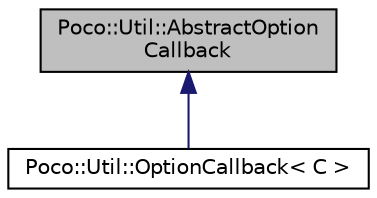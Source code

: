 digraph "Poco::Util::AbstractOptionCallback"
{
 // LATEX_PDF_SIZE
  edge [fontname="Helvetica",fontsize="10",labelfontname="Helvetica",labelfontsize="10"];
  node [fontname="Helvetica",fontsize="10",shape=record];
  Node1 [label="Poco::Util::AbstractOption\lCallback",height=0.2,width=0.4,color="black", fillcolor="grey75", style="filled", fontcolor="black",tooltip="Base class for OptionCallback."];
  Node1 -> Node2 [dir="back",color="midnightblue",fontsize="10",style="solid"];
  Node2 [label="Poco::Util::OptionCallback\< C \>",height=0.2,width=0.4,color="black", fillcolor="white", style="filled",URL="$classPoco_1_1Util_1_1OptionCallback.html",tooltip=" "];
}
